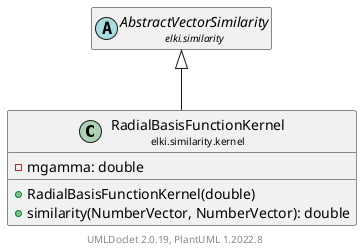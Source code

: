 @startuml
    remove .*\.(Instance|Par|Parameterizer|Factory)$
    set namespaceSeparator none
    hide empty fields
    hide empty methods

    class "<size:14>RadialBasisFunctionKernel\n<size:10>elki.similarity.kernel" as elki.similarity.kernel.RadialBasisFunctionKernel [[RadialBasisFunctionKernel.html]] {
        -mgamma: double
        +RadialBasisFunctionKernel(double)
        +similarity(NumberVector, NumberVector): double
    }

    abstract class "<size:14>AbstractVectorSimilarity\n<size:10>elki.similarity" as elki.similarity.AbstractVectorSimilarity [[../AbstractVectorSimilarity.html]]
    class "<size:14>RadialBasisFunctionKernel.Par\n<size:10>elki.similarity.kernel" as elki.similarity.kernel.RadialBasisFunctionKernel.Par [[RadialBasisFunctionKernel.Par.html]]

    elki.similarity.AbstractVectorSimilarity <|-- elki.similarity.kernel.RadialBasisFunctionKernel
    elki.similarity.kernel.RadialBasisFunctionKernel +-- elki.similarity.kernel.RadialBasisFunctionKernel.Par

    center footer UMLDoclet 2.0.19, PlantUML 1.2022.8
@enduml
